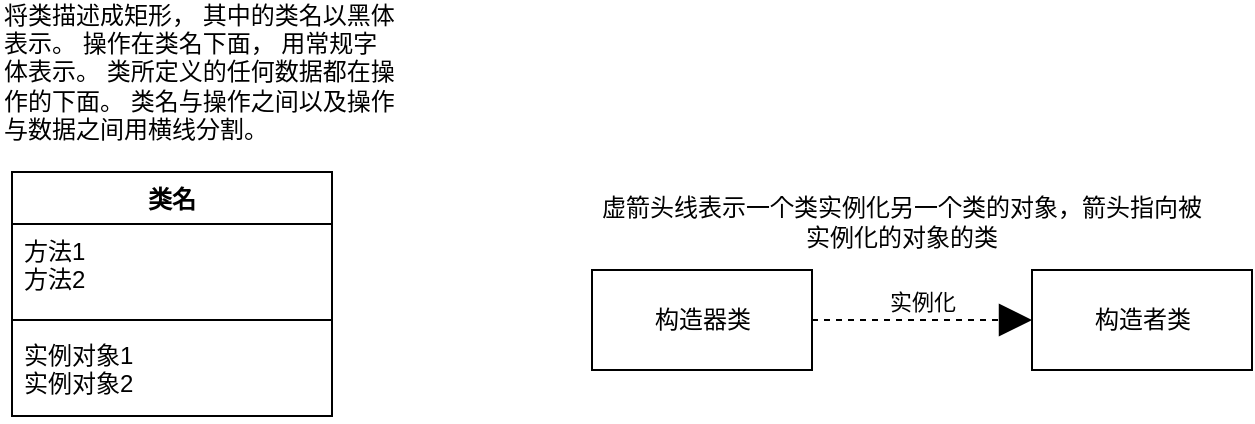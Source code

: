<mxfile version="15.3.5" type="github">
  <diagram id="C5RBs43oDa-KdzZeNtuy" name="Page-1">
    <mxGraphModel dx="946" dy="589" grid="1" gridSize="10" guides="1" tooltips="1" connect="1" arrows="1" fold="1" page="1" pageScale="1" pageWidth="3300" pageHeight="4681" math="0" shadow="0">
      <root>
        <mxCell id="WIyWlLk6GJQsqaUBKTNV-0" />
        <mxCell id="WIyWlLk6GJQsqaUBKTNV-1" parent="WIyWlLk6GJQsqaUBKTNV-0" />
        <mxCell id="qGOXJuil2sutBYdM2akC-0" value="类名" style="swimlane;fontStyle=1;align=center;verticalAlign=top;childLayout=stackLayout;horizontal=1;startSize=26;horizontalStack=0;resizeParent=1;resizeParentMax=0;resizeLast=0;collapsible=1;marginBottom=0;hachureGap=4;pointerEvents=0;" vertex="1" parent="WIyWlLk6GJQsqaUBKTNV-1">
          <mxGeometry x="320" y="310" width="160" height="122" as="geometry">
            <mxRectangle x="330" y="260" width="60" height="26" as="alternateBounds" />
          </mxGeometry>
        </mxCell>
        <mxCell id="qGOXJuil2sutBYdM2akC-1" value="方法1&#xa;方法2" style="text;strokeColor=none;fillColor=none;align=left;verticalAlign=top;spacingLeft=4;spacingRight=4;overflow=hidden;rotatable=0;points=[[0,0.5],[1,0.5]];portConstraint=eastwest;" vertex="1" parent="qGOXJuil2sutBYdM2akC-0">
          <mxGeometry y="26" width="160" height="44" as="geometry" />
        </mxCell>
        <mxCell id="qGOXJuil2sutBYdM2akC-2" value="" style="line;strokeWidth=1;fillColor=none;align=left;verticalAlign=middle;spacingTop=-1;spacingLeft=3;spacingRight=3;rotatable=0;labelPosition=right;points=[];portConstraint=eastwest;" vertex="1" parent="qGOXJuil2sutBYdM2akC-0">
          <mxGeometry y="70" width="160" height="8" as="geometry" />
        </mxCell>
        <mxCell id="qGOXJuil2sutBYdM2akC-3" value="实例对象1&#xa;实例对象2" style="text;strokeColor=none;fillColor=none;align=left;verticalAlign=top;spacingLeft=4;spacingRight=4;overflow=hidden;rotatable=0;points=[[0,0.5],[1,0.5]];portConstraint=eastwest;" vertex="1" parent="qGOXJuil2sutBYdM2akC-0">
          <mxGeometry y="78" width="160" height="44" as="geometry" />
        </mxCell>
        <mxCell id="qGOXJuil2sutBYdM2akC-5" value="将类描述成矩形， 其中的类名以黑体表示。 操作在类名下面， 用常规字体表示。 类所定义的任何数据都在操作的下面。 类名与操作之间以及操作与数据之间用横线分割。" style="text;html=1;strokeColor=none;fillColor=none;align=left;verticalAlign=middle;whiteSpace=wrap;rounded=0;hachureGap=4;pointerEvents=0;" vertex="1" parent="WIyWlLk6GJQsqaUBKTNV-1">
          <mxGeometry x="314" y="250" width="200" height="20" as="geometry" />
        </mxCell>
        <mxCell id="qGOXJuil2sutBYdM2akC-6" value="构造器类" style="html=1;hachureGap=4;pointerEvents=0;" vertex="1" parent="WIyWlLk6GJQsqaUBKTNV-1">
          <mxGeometry x="610" y="359" width="110" height="50" as="geometry" />
        </mxCell>
        <mxCell id="qGOXJuil2sutBYdM2akC-7" value="构造者类" style="html=1;hachureGap=4;pointerEvents=0;" vertex="1" parent="WIyWlLk6GJQsqaUBKTNV-1">
          <mxGeometry x="830" y="359" width="110" height="50" as="geometry" />
        </mxCell>
        <mxCell id="qGOXJuil2sutBYdM2akC-10" value="实例化" style="html=1;verticalAlign=bottom;endArrow=block;startSize=14;endSize=14;sourcePerimeterSpacing=8;targetPerimeterSpacing=8;dashed=1;exitX=1;exitY=0.5;exitDx=0;exitDy=0;entryX=0;entryY=0.5;entryDx=0;entryDy=0;" edge="1" parent="WIyWlLk6GJQsqaUBKTNV-1" source="qGOXJuil2sutBYdM2akC-6" target="qGOXJuil2sutBYdM2akC-7">
          <mxGeometry width="80" relative="1" as="geometry">
            <mxPoint x="600" y="500" as="sourcePoint" />
            <mxPoint x="800" y="384" as="targetPoint" />
          </mxGeometry>
        </mxCell>
        <mxCell id="qGOXJuil2sutBYdM2akC-16" value="虚箭头线表示一个类实例化另一个类的对象，箭头指向被实例化的对象的类" style="text;html=1;strokeColor=none;fillColor=none;align=center;verticalAlign=middle;whiteSpace=wrap;rounded=0;hachureGap=4;pointerEvents=0;" vertex="1" parent="WIyWlLk6GJQsqaUBKTNV-1">
          <mxGeometry x="610" y="330" width="310" height="10" as="geometry" />
        </mxCell>
      </root>
    </mxGraphModel>
  </diagram>
</mxfile>
